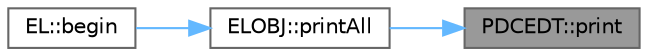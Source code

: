 digraph "PDCEDT::print"
{
 // LATEX_PDF_SIZE
  bgcolor="transparent";
  edge [fontname=Helvetica,fontsize=10,labelfontname=Helvetica,labelfontsize=10];
  node [fontname=Helvetica,fontsize=10,shape=box,height=0.2,width=0.4];
  rankdir="RL";
  Node1 [label="PDCEDT::print",height=0.2,width=0.4,color="gray40", fillcolor="grey60", style="filled", fontcolor="black",tooltip=" "];
  Node1 -> Node2 [dir="back",color="steelblue1",style="solid"];
  Node2 [label="ELOBJ::printAll",height=0.2,width=0.4,color="grey40", fillcolor="white", style="filled",URL="$class_e_l_o_b_j.html#a262bfd0930406b6833070140721d70d3",tooltip=" "];
  Node2 -> Node3 [dir="back",color="steelblue1",style="solid"];
  Node3 [label="EL::begin",height=0.2,width=0.4,color="grey40", fillcolor="white", style="filled",URL="$class_e_l.html#a200545322f36c5ac01ec517269c93014",tooltip=" "];
}
